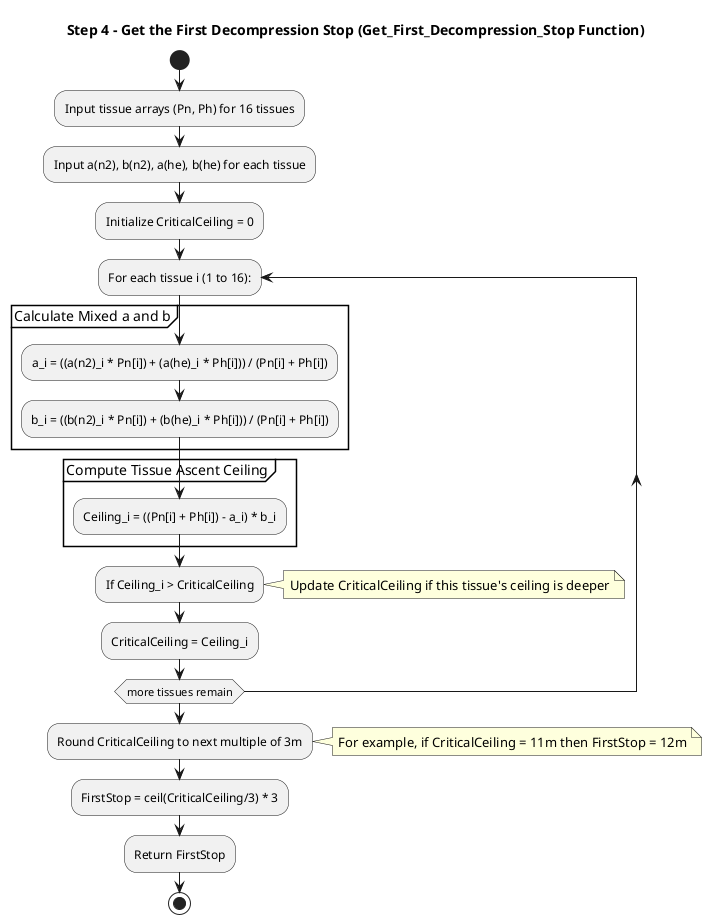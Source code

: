 ﻿@startuml Step4_First_Decompression_Stop
title Step 4 – Get the First Decompression Stop (Get_First_Decompression_Stop Function)

start
:Input tissue arrays (Pn, Ph) for 16 tissues;
:Input a(n2), b(n2), a(he), b(he) for each tissue;
:Initialize CriticalCeiling = 0;

repeat :For each tissue i (1 to 16):
    group "Calculate Mixed a and b"
        :a_i = ((a(n2)_i * Pn[i]) + (a(he)_i * Ph[i])) / (Pn[i] + Ph[i]);
        :b_i = ((b(n2)_i * Pn[i]) + (b(he)_i * Ph[i])) / (Pn[i] + Ph[i]);
    end group
      
    group "Compute Tissue Ascent Ceiling"
        :Ceiling_i = ((Pn[i] + Ph[i]) - a_i) * b_i;
    end group
    
    :If Ceiling_i > CriticalCeiling;
    note right
        Update CriticalCeiling if this tissue's ceiling is deeper
      end note
    :CriticalCeiling = Ceiling_i;
    repeat while (more tissues remain)
    
    
    :Round CriticalCeiling to next multiple of 3m;
    note right
        For example, if CriticalCeiling = 11m then FirstStop = 12m
    end note
    :FirstStop = ceil(CriticalCeiling/3) * 3;
    
    :Return FirstStop;
stop

@enduml
